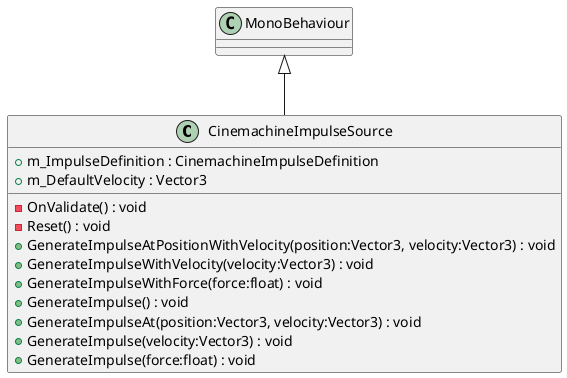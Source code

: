 @startuml
class CinemachineImpulseSource {
    + m_ImpulseDefinition : CinemachineImpulseDefinition
    + m_DefaultVelocity : Vector3
    - OnValidate() : void
    - Reset() : void
    + GenerateImpulseAtPositionWithVelocity(position:Vector3, velocity:Vector3) : void
    + GenerateImpulseWithVelocity(velocity:Vector3) : void
    + GenerateImpulseWithForce(force:float) : void
    + GenerateImpulse() : void
    + GenerateImpulseAt(position:Vector3, velocity:Vector3) : void
    + GenerateImpulse(velocity:Vector3) : void
    + GenerateImpulse(force:float) : void
}
MonoBehaviour <|-- CinemachineImpulseSource
@enduml
